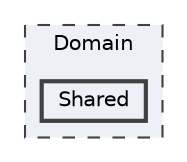 digraph "Domain/Shared"
{
 // LATEX_PDF_SIZE
  bgcolor="transparent";
  edge [fontname=Helvetica,fontsize=10,labelfontname=Helvetica,labelfontsize=10];
  node [fontname=Helvetica,fontsize=10,shape=box,height=0.2,width=0.4];
  compound=true
  subgraph clusterdir_8c888e3f1190d8e08b273c29d1443e32 {
    graph [ bgcolor="#edf0f7", pencolor="grey25", label="Domain", fontname=Helvetica,fontsize=10 style="filled,dashed", URL="dir_8c888e3f1190d8e08b273c29d1443e32.html",tooltip=""]
  dir_1899caa4bf21aaea54c91a456355185d [label="Shared", fillcolor="#edf0f7", color="grey25", style="filled,bold", URL="dir_1899caa4bf21aaea54c91a456355185d.html",tooltip=""];
  }
}
